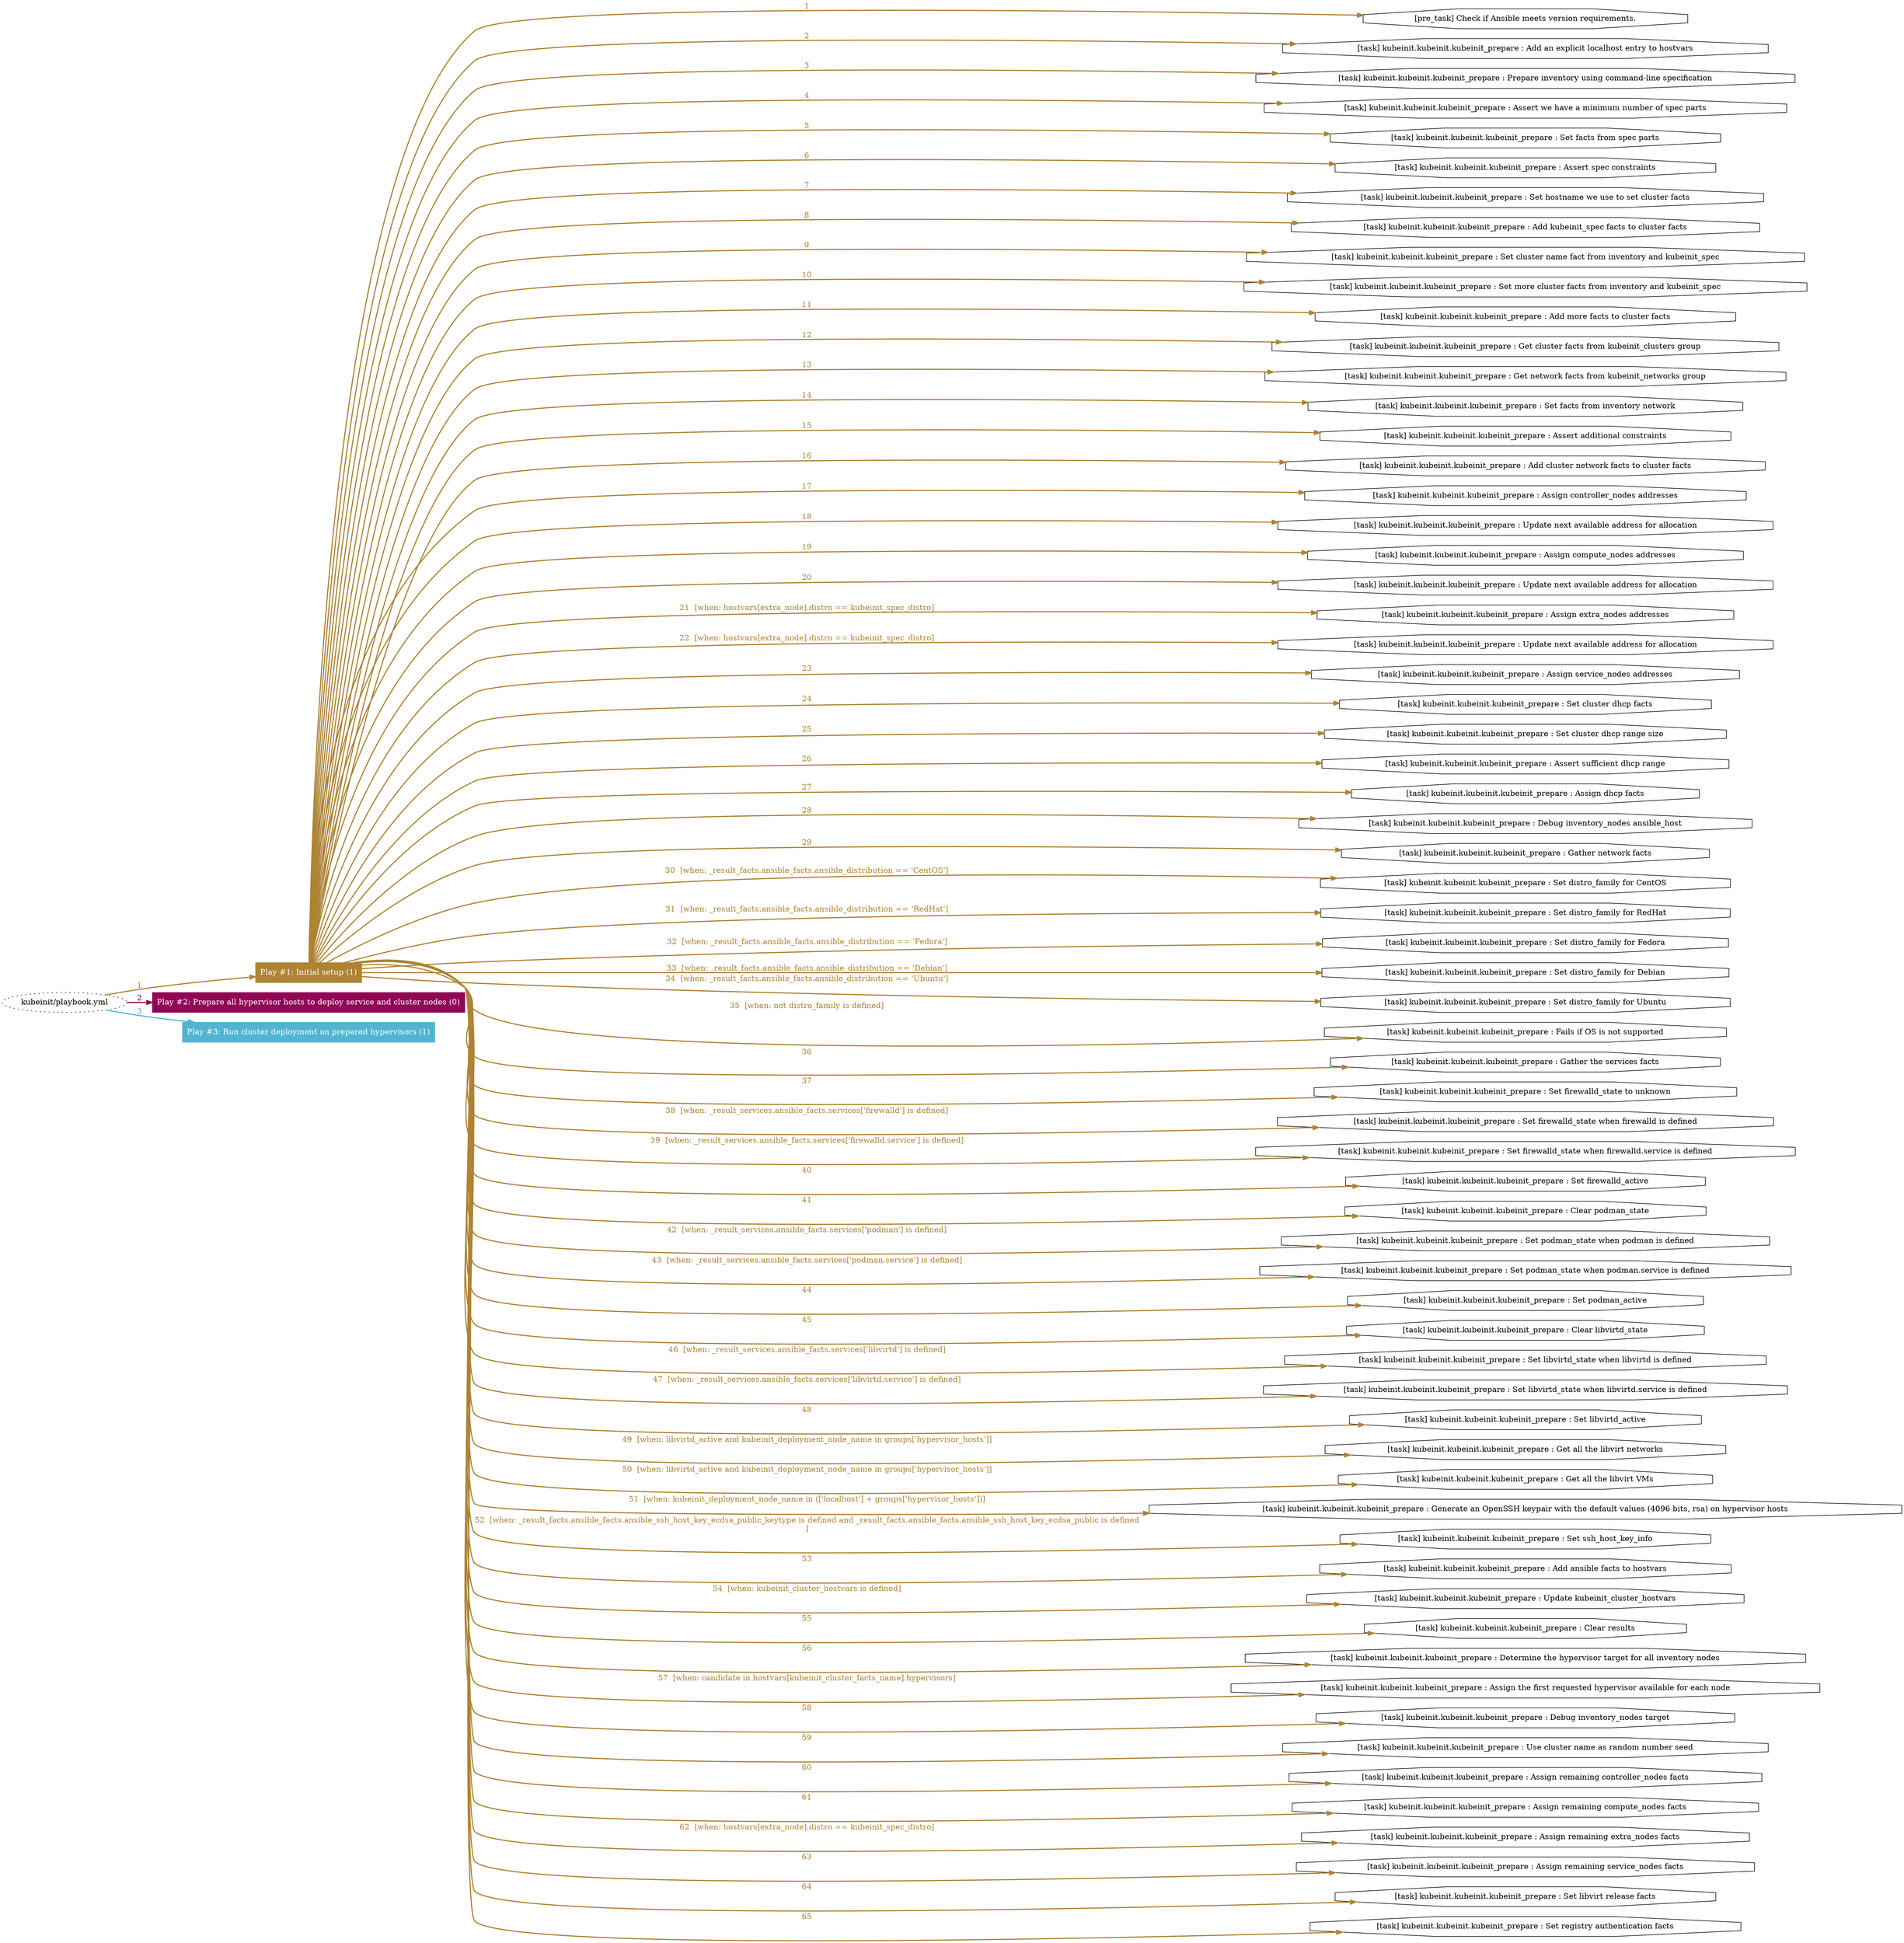 digraph "kubeinit/playbook.yml "{
	graph [concentrate=true ordering=in rankdir=LR ratio=fill]
	edge [esep=5 sep=10]
	"kubeinit/playbook.yml" [id=root_node style=dotted]
	subgraph "Play #1: Initial setup (1) "{
		"Play #1: Initial setup (1)" [color="#ad8334" fontcolor="#ffffff" id="play_a1ff34c7-f272-4f22-a193-5508afc4cf0c" shape=box style=filled tooltip=localhost]
		"kubeinit/playbook.yml" -> "Play #1: Initial setup (1)" [label=1 color="#ad8334" fontcolor="#ad8334" id="edge_2052c99d-043f-48ff-98ee-3a214a84bb7b" style=bold]
		"pre_task_dd63a558-b115-4619-95d0-913a9d6e4dfc" [label="[pre_task] Check if Ansible meets version requirements." id="pre_task_dd63a558-b115-4619-95d0-913a9d6e4dfc" shape=octagon tooltip="[pre_task] Check if Ansible meets version requirements."]
		"Play #1: Initial setup (1)" -> "pre_task_dd63a558-b115-4619-95d0-913a9d6e4dfc" [label=1 color="#ad8334" fontcolor="#ad8334" id="edge_0da5b4ea-8392-4022-ad3d-98a2c131dcb5" style=bold]
		"task_9ebe8c6c-d4e6-40e6-b797-d7724aa2fc0a" [label="[task] kubeinit.kubeinit.kubeinit_prepare : Add an explicit localhost entry to hostvars" id="task_9ebe8c6c-d4e6-40e6-b797-d7724aa2fc0a" shape=octagon tooltip="[task] kubeinit.kubeinit.kubeinit_prepare : Add an explicit localhost entry to hostvars"]
		"Play #1: Initial setup (1)" -> "task_9ebe8c6c-d4e6-40e6-b797-d7724aa2fc0a" [label=2 color="#ad8334" fontcolor="#ad8334" id="edge_65e711ca-3145-4a19-95a1-6466677048e2" style=bold]
		"task_d04bdd7c-016c-412d-9f19-bd93e1525ab6" [label="[task] kubeinit.kubeinit.kubeinit_prepare : Prepare inventory using command-line specification" id="task_d04bdd7c-016c-412d-9f19-bd93e1525ab6" shape=octagon tooltip="[task] kubeinit.kubeinit.kubeinit_prepare : Prepare inventory using command-line specification"]
		"Play #1: Initial setup (1)" -> "task_d04bdd7c-016c-412d-9f19-bd93e1525ab6" [label=3 color="#ad8334" fontcolor="#ad8334" id="edge_b76e4058-514a-4c94-9d80-889ffddc9e74" style=bold]
		"task_ac2b2ffa-3d9f-48cc-90d2-5ba1283f2f23" [label="[task] kubeinit.kubeinit.kubeinit_prepare : Assert we have a minimum number of spec parts" id="task_ac2b2ffa-3d9f-48cc-90d2-5ba1283f2f23" shape=octagon tooltip="[task] kubeinit.kubeinit.kubeinit_prepare : Assert we have a minimum number of spec parts"]
		"Play #1: Initial setup (1)" -> "task_ac2b2ffa-3d9f-48cc-90d2-5ba1283f2f23" [label=4 color="#ad8334" fontcolor="#ad8334" id="edge_e82b22bb-16e2-4ef1-bc9d-c79afad90118" style=bold]
		"task_b41c4bb0-a76c-487f-8797-b72a482b8f91" [label="[task] kubeinit.kubeinit.kubeinit_prepare : Set facts from spec parts" id="task_b41c4bb0-a76c-487f-8797-b72a482b8f91" shape=octagon tooltip="[task] kubeinit.kubeinit.kubeinit_prepare : Set facts from spec parts"]
		"Play #1: Initial setup (1)" -> "task_b41c4bb0-a76c-487f-8797-b72a482b8f91" [label=5 color="#ad8334" fontcolor="#ad8334" id="edge_eb14dbc9-26ad-432b-b6b0-f6139ff6f614" style=bold]
		"task_44ba7fc5-8b7b-4359-b3c0-8160d180c239" [label="[task] kubeinit.kubeinit.kubeinit_prepare : Assert spec constraints" id="task_44ba7fc5-8b7b-4359-b3c0-8160d180c239" shape=octagon tooltip="[task] kubeinit.kubeinit.kubeinit_prepare : Assert spec constraints"]
		"Play #1: Initial setup (1)" -> "task_44ba7fc5-8b7b-4359-b3c0-8160d180c239" [label=6 color="#ad8334" fontcolor="#ad8334" id="edge_4b4e79dc-ec8d-4c48-bd0e-120ceaa8ca87" style=bold]
		"task_a887b012-f7a8-4908-a7b7-cdc6b77ead1e" [label="[task] kubeinit.kubeinit.kubeinit_prepare : Set hostname we use to set cluster facts" id="task_a887b012-f7a8-4908-a7b7-cdc6b77ead1e" shape=octagon tooltip="[task] kubeinit.kubeinit.kubeinit_prepare : Set hostname we use to set cluster facts"]
		"Play #1: Initial setup (1)" -> "task_a887b012-f7a8-4908-a7b7-cdc6b77ead1e" [label=7 color="#ad8334" fontcolor="#ad8334" id="edge_bd457bd0-0539-4584-bf27-53ea4a05821a" style=bold]
		"task_0141116a-ee1c-4a0a-8c10-15eaa933b78c" [label="[task] kubeinit.kubeinit.kubeinit_prepare : Add kubeinit_spec facts to cluster facts" id="task_0141116a-ee1c-4a0a-8c10-15eaa933b78c" shape=octagon tooltip="[task] kubeinit.kubeinit.kubeinit_prepare : Add kubeinit_spec facts to cluster facts"]
		"Play #1: Initial setup (1)" -> "task_0141116a-ee1c-4a0a-8c10-15eaa933b78c" [label=8 color="#ad8334" fontcolor="#ad8334" id="edge_cefa1a57-3e16-475e-8894-15b5e4d9d762" style=bold]
		"task_3e7f830f-73f9-4bd0-8016-2926837ecd0b" [label="[task] kubeinit.kubeinit.kubeinit_prepare : Set cluster name fact from inventory and kubeinit_spec" id="task_3e7f830f-73f9-4bd0-8016-2926837ecd0b" shape=octagon tooltip="[task] kubeinit.kubeinit.kubeinit_prepare : Set cluster name fact from inventory and kubeinit_spec"]
		"Play #1: Initial setup (1)" -> "task_3e7f830f-73f9-4bd0-8016-2926837ecd0b" [label=9 color="#ad8334" fontcolor="#ad8334" id="edge_19f5630f-e688-4806-a7cb-90075907df1e" style=bold]
		"task_298897d9-705f-4735-b847-35334b6363da" [label="[task] kubeinit.kubeinit.kubeinit_prepare : Set more cluster facts from inventory and kubeinit_spec" id="task_298897d9-705f-4735-b847-35334b6363da" shape=octagon tooltip="[task] kubeinit.kubeinit.kubeinit_prepare : Set more cluster facts from inventory and kubeinit_spec"]
		"Play #1: Initial setup (1)" -> "task_298897d9-705f-4735-b847-35334b6363da" [label=10 color="#ad8334" fontcolor="#ad8334" id="edge_1358d743-170a-4f5c-82e3-d4beeddee600" style=bold]
		"task_dff6df59-abe4-4c38-9b0e-a01febcf13e4" [label="[task] kubeinit.kubeinit.kubeinit_prepare : Add more facts to cluster facts" id="task_dff6df59-abe4-4c38-9b0e-a01febcf13e4" shape=octagon tooltip="[task] kubeinit.kubeinit.kubeinit_prepare : Add more facts to cluster facts"]
		"Play #1: Initial setup (1)" -> "task_dff6df59-abe4-4c38-9b0e-a01febcf13e4" [label=11 color="#ad8334" fontcolor="#ad8334" id="edge_511c790c-51de-449c-9a43-9f08edc6fee6" style=bold]
		"task_257a2d4a-3d19-47e9-86f3-d10edb9a2644" [label="[task] kubeinit.kubeinit.kubeinit_prepare : Get cluster facts from kubeinit_clusters group" id="task_257a2d4a-3d19-47e9-86f3-d10edb9a2644" shape=octagon tooltip="[task] kubeinit.kubeinit.kubeinit_prepare : Get cluster facts from kubeinit_clusters group"]
		"Play #1: Initial setup (1)" -> "task_257a2d4a-3d19-47e9-86f3-d10edb9a2644" [label=12 color="#ad8334" fontcolor="#ad8334" id="edge_357fb0ee-3283-4f18-8a09-5419eb873ae3" style=bold]
		"task_3ca9f4a8-38c8-4a26-a7ea-fb508eb9f3e8" [label="[task] kubeinit.kubeinit.kubeinit_prepare : Get network facts from kubeinit_networks group" id="task_3ca9f4a8-38c8-4a26-a7ea-fb508eb9f3e8" shape=octagon tooltip="[task] kubeinit.kubeinit.kubeinit_prepare : Get network facts from kubeinit_networks group"]
		"Play #1: Initial setup (1)" -> "task_3ca9f4a8-38c8-4a26-a7ea-fb508eb9f3e8" [label=13 color="#ad8334" fontcolor="#ad8334" id="edge_384d1809-43f4-40ac-8702-7316246cbf76" style=bold]
		"task_96cb3d8c-b642-4eb4-9d77-b68cbf110c45" [label="[task] kubeinit.kubeinit.kubeinit_prepare : Set facts from inventory network" id="task_96cb3d8c-b642-4eb4-9d77-b68cbf110c45" shape=octagon tooltip="[task] kubeinit.kubeinit.kubeinit_prepare : Set facts from inventory network"]
		"Play #1: Initial setup (1)" -> "task_96cb3d8c-b642-4eb4-9d77-b68cbf110c45" [label=14 color="#ad8334" fontcolor="#ad8334" id="edge_116db4be-7337-46ed-a655-b768c5282e82" style=bold]
		"task_64a0fbc3-ce06-440c-a5e9-d6adf696189f" [label="[task] kubeinit.kubeinit.kubeinit_prepare : Assert additional constraints" id="task_64a0fbc3-ce06-440c-a5e9-d6adf696189f" shape=octagon tooltip="[task] kubeinit.kubeinit.kubeinit_prepare : Assert additional constraints"]
		"Play #1: Initial setup (1)" -> "task_64a0fbc3-ce06-440c-a5e9-d6adf696189f" [label=15 color="#ad8334" fontcolor="#ad8334" id="edge_a487a1e0-1ec4-4a70-a403-ae4a0af02264" style=bold]
		"task_f19780d7-6a15-4e99-bf8a-4c7ac86e595f" [label="[task] kubeinit.kubeinit.kubeinit_prepare : Add cluster network facts to cluster facts" id="task_f19780d7-6a15-4e99-bf8a-4c7ac86e595f" shape=octagon tooltip="[task] kubeinit.kubeinit.kubeinit_prepare : Add cluster network facts to cluster facts"]
		"Play #1: Initial setup (1)" -> "task_f19780d7-6a15-4e99-bf8a-4c7ac86e595f" [label=16 color="#ad8334" fontcolor="#ad8334" id="edge_1487cd3a-a439-4722-af7f-1f618371119b" style=bold]
		"task_64aa61b8-2152-4a6c-9e12-69471da90ad3" [label="[task] kubeinit.kubeinit.kubeinit_prepare : Assign controller_nodes addresses" id="task_64aa61b8-2152-4a6c-9e12-69471da90ad3" shape=octagon tooltip="[task] kubeinit.kubeinit.kubeinit_prepare : Assign controller_nodes addresses"]
		"Play #1: Initial setup (1)" -> "task_64aa61b8-2152-4a6c-9e12-69471da90ad3" [label=17 color="#ad8334" fontcolor="#ad8334" id="edge_1db9c9c3-06c7-4219-909d-000da98a61be" style=bold]
		"task_8cbcb3e4-1d4d-4a04-b206-34db656f3515" [label="[task] kubeinit.kubeinit.kubeinit_prepare : Update next available address for allocation" id="task_8cbcb3e4-1d4d-4a04-b206-34db656f3515" shape=octagon tooltip="[task] kubeinit.kubeinit.kubeinit_prepare : Update next available address for allocation"]
		"Play #1: Initial setup (1)" -> "task_8cbcb3e4-1d4d-4a04-b206-34db656f3515" [label=18 color="#ad8334" fontcolor="#ad8334" id="edge_aa844684-41f3-4bab-88f1-f96a70df16b1" style=bold]
		"task_9c769bc7-2eb5-45bf-af0f-d4f89ed003d3" [label="[task] kubeinit.kubeinit.kubeinit_prepare : Assign compute_nodes addresses" id="task_9c769bc7-2eb5-45bf-af0f-d4f89ed003d3" shape=octagon tooltip="[task] kubeinit.kubeinit.kubeinit_prepare : Assign compute_nodes addresses"]
		"Play #1: Initial setup (1)" -> "task_9c769bc7-2eb5-45bf-af0f-d4f89ed003d3" [label=19 color="#ad8334" fontcolor="#ad8334" id="edge_6d11f9a8-e89e-44c5-bf36-131cae83c13e" style=bold]
		"task_01c7a491-78fd-44c1-893c-9c319ddb94ca" [label="[task] kubeinit.kubeinit.kubeinit_prepare : Update next available address for allocation" id="task_01c7a491-78fd-44c1-893c-9c319ddb94ca" shape=octagon tooltip="[task] kubeinit.kubeinit.kubeinit_prepare : Update next available address for allocation"]
		"Play #1: Initial setup (1)" -> "task_01c7a491-78fd-44c1-893c-9c319ddb94ca" [label=20 color="#ad8334" fontcolor="#ad8334" id="edge_58f26f67-ba18-407b-98af-f22f4af83a8c" style=bold]
		"task_a61f3197-ee5b-4dce-a6ef-8a231e24c2a7" [label="[task] kubeinit.kubeinit.kubeinit_prepare : Assign extra_nodes addresses" id="task_a61f3197-ee5b-4dce-a6ef-8a231e24c2a7" shape=octagon tooltip="[task] kubeinit.kubeinit.kubeinit_prepare : Assign extra_nodes addresses"]
		"Play #1: Initial setup (1)" -> "task_a61f3197-ee5b-4dce-a6ef-8a231e24c2a7" [label="21  [when: hostvars[extra_node].distro == kubeinit_spec_distro]" color="#ad8334" fontcolor="#ad8334" id="edge_925c8c9a-d184-4bfa-80fa-064b7b913d69" style=bold]
		"task_dbc34bc5-580b-4ea6-b2fe-57ba656cf99c" [label="[task] kubeinit.kubeinit.kubeinit_prepare : Update next available address for allocation" id="task_dbc34bc5-580b-4ea6-b2fe-57ba656cf99c" shape=octagon tooltip="[task] kubeinit.kubeinit.kubeinit_prepare : Update next available address for allocation"]
		"Play #1: Initial setup (1)" -> "task_dbc34bc5-580b-4ea6-b2fe-57ba656cf99c" [label="22  [when: hostvars[extra_node].distro == kubeinit_spec_distro]" color="#ad8334" fontcolor="#ad8334" id="edge_7b9cce88-8fda-4cf6-b696-26314d6fd18b" style=bold]
		"task_edc6e98d-32f6-4204-a3ae-ffa54a2ba3f7" [label="[task] kubeinit.kubeinit.kubeinit_prepare : Assign service_nodes addresses" id="task_edc6e98d-32f6-4204-a3ae-ffa54a2ba3f7" shape=octagon tooltip="[task] kubeinit.kubeinit.kubeinit_prepare : Assign service_nodes addresses"]
		"Play #1: Initial setup (1)" -> "task_edc6e98d-32f6-4204-a3ae-ffa54a2ba3f7" [label=23 color="#ad8334" fontcolor="#ad8334" id="edge_acc8c3aa-5399-4d75-bbe6-b90f0591692b" style=bold]
		"task_aaadb01a-df37-4cb2-a7c1-a6736608b27f" [label="[task] kubeinit.kubeinit.kubeinit_prepare : Set cluster dhcp facts" id="task_aaadb01a-df37-4cb2-a7c1-a6736608b27f" shape=octagon tooltip="[task] kubeinit.kubeinit.kubeinit_prepare : Set cluster dhcp facts"]
		"Play #1: Initial setup (1)" -> "task_aaadb01a-df37-4cb2-a7c1-a6736608b27f" [label=24 color="#ad8334" fontcolor="#ad8334" id="edge_0219386b-4d8a-4dc0-9225-4b9297e7d247" style=bold]
		"task_f89c760c-73be-4576-9246-41589e44ec24" [label="[task] kubeinit.kubeinit.kubeinit_prepare : Set cluster dhcp range size" id="task_f89c760c-73be-4576-9246-41589e44ec24" shape=octagon tooltip="[task] kubeinit.kubeinit.kubeinit_prepare : Set cluster dhcp range size"]
		"Play #1: Initial setup (1)" -> "task_f89c760c-73be-4576-9246-41589e44ec24" [label=25 color="#ad8334" fontcolor="#ad8334" id="edge_abd1fd36-0f9c-4c9e-835d-bd9e96696763" style=bold]
		"task_5f52c0b0-c885-4ed3-9f58-da35e557d13e" [label="[task] kubeinit.kubeinit.kubeinit_prepare : Assert sufficient dhcp range" id="task_5f52c0b0-c885-4ed3-9f58-da35e557d13e" shape=octagon tooltip="[task] kubeinit.kubeinit.kubeinit_prepare : Assert sufficient dhcp range"]
		"Play #1: Initial setup (1)" -> "task_5f52c0b0-c885-4ed3-9f58-da35e557d13e" [label=26 color="#ad8334" fontcolor="#ad8334" id="edge_2fec0102-1e31-4186-b87c-5976bf1933a2" style=bold]
		"task_b118773e-8a8d-41d5-acc1-0fd54bb5ccd2" [label="[task] kubeinit.kubeinit.kubeinit_prepare : Assign dhcp facts" id="task_b118773e-8a8d-41d5-acc1-0fd54bb5ccd2" shape=octagon tooltip="[task] kubeinit.kubeinit.kubeinit_prepare : Assign dhcp facts"]
		"Play #1: Initial setup (1)" -> "task_b118773e-8a8d-41d5-acc1-0fd54bb5ccd2" [label=27 color="#ad8334" fontcolor="#ad8334" id="edge_a008c267-b492-4e44-a630-2e8dd1d99186" style=bold]
		"task_e6462e39-a75e-4e6b-b626-b1178b6dad31" [label="[task] kubeinit.kubeinit.kubeinit_prepare : Debug inventory_nodes ansible_host" id="task_e6462e39-a75e-4e6b-b626-b1178b6dad31" shape=octagon tooltip="[task] kubeinit.kubeinit.kubeinit_prepare : Debug inventory_nodes ansible_host"]
		"Play #1: Initial setup (1)" -> "task_e6462e39-a75e-4e6b-b626-b1178b6dad31" [label=28 color="#ad8334" fontcolor="#ad8334" id="edge_ff160360-2bc2-4a6e-ad64-c41d47b619e3" style=bold]
		"task_6a6a8321-f808-4bec-91c2-54ee1e067002" [label="[task] kubeinit.kubeinit.kubeinit_prepare : Gather network facts" id="task_6a6a8321-f808-4bec-91c2-54ee1e067002" shape=octagon tooltip="[task] kubeinit.kubeinit.kubeinit_prepare : Gather network facts"]
		"Play #1: Initial setup (1)" -> "task_6a6a8321-f808-4bec-91c2-54ee1e067002" [label=29 color="#ad8334" fontcolor="#ad8334" id="edge_223c0c16-b6ca-4f5e-989d-734be7c9df82" style=bold]
		"task_57e03819-9ac6-4b22-aa1c-45c0c197a60f" [label="[task] kubeinit.kubeinit.kubeinit_prepare : Set distro_family for CentOS" id="task_57e03819-9ac6-4b22-aa1c-45c0c197a60f" shape=octagon tooltip="[task] kubeinit.kubeinit.kubeinit_prepare : Set distro_family for CentOS"]
		"Play #1: Initial setup (1)" -> "task_57e03819-9ac6-4b22-aa1c-45c0c197a60f" [label="30  [when: _result_facts.ansible_facts.ansible_distribution == 'CentOS']" color="#ad8334" fontcolor="#ad8334" id="edge_e4e21b1a-e436-4b3d-8d92-62670569dcbf" style=bold]
		"task_9b8a0a95-4016-423a-b1f4-61cf6ac8c3d6" [label="[task] kubeinit.kubeinit.kubeinit_prepare : Set distro_family for RedHat" id="task_9b8a0a95-4016-423a-b1f4-61cf6ac8c3d6" shape=octagon tooltip="[task] kubeinit.kubeinit.kubeinit_prepare : Set distro_family for RedHat"]
		"Play #1: Initial setup (1)" -> "task_9b8a0a95-4016-423a-b1f4-61cf6ac8c3d6" [label="31  [when: _result_facts.ansible_facts.ansible_distribution == 'RedHat']" color="#ad8334" fontcolor="#ad8334" id="edge_388faaa1-6d2a-448d-a1f0-334d5117478f" style=bold]
		"task_b5450deb-e90d-44c4-aaaf-b5c4586053fa" [label="[task] kubeinit.kubeinit.kubeinit_prepare : Set distro_family for Fedora" id="task_b5450deb-e90d-44c4-aaaf-b5c4586053fa" shape=octagon tooltip="[task] kubeinit.kubeinit.kubeinit_prepare : Set distro_family for Fedora"]
		"Play #1: Initial setup (1)" -> "task_b5450deb-e90d-44c4-aaaf-b5c4586053fa" [label="32  [when: _result_facts.ansible_facts.ansible_distribution == 'Fedora']" color="#ad8334" fontcolor="#ad8334" id="edge_06e0d316-e967-4be7-a299-b6046b8e58f5" style=bold]
		"task_7e06af1b-3970-4f32-a8d3-3890cf9ed213" [label="[task] kubeinit.kubeinit.kubeinit_prepare : Set distro_family for Debian" id="task_7e06af1b-3970-4f32-a8d3-3890cf9ed213" shape=octagon tooltip="[task] kubeinit.kubeinit.kubeinit_prepare : Set distro_family for Debian"]
		"Play #1: Initial setup (1)" -> "task_7e06af1b-3970-4f32-a8d3-3890cf9ed213" [label="33  [when: _result_facts.ansible_facts.ansible_distribution == 'Debian']" color="#ad8334" fontcolor="#ad8334" id="edge_1c162d88-ccfc-4fef-b76b-c968c4d7a198" style=bold]
		"task_da4bb137-5810-42b1-ba45-d86b861720e5" [label="[task] kubeinit.kubeinit.kubeinit_prepare : Set distro_family for Ubuntu" id="task_da4bb137-5810-42b1-ba45-d86b861720e5" shape=octagon tooltip="[task] kubeinit.kubeinit.kubeinit_prepare : Set distro_family for Ubuntu"]
		"Play #1: Initial setup (1)" -> "task_da4bb137-5810-42b1-ba45-d86b861720e5" [label="34  [when: _result_facts.ansible_facts.ansible_distribution == 'Ubuntu']" color="#ad8334" fontcolor="#ad8334" id="edge_90cc8e23-83a7-49b8-97b8-7a24fd5032ff" style=bold]
		"task_7e035dc6-bacd-4589-9e93-d1823a5f17cd" [label="[task] kubeinit.kubeinit.kubeinit_prepare : Fails if OS is not supported" id="task_7e035dc6-bacd-4589-9e93-d1823a5f17cd" shape=octagon tooltip="[task] kubeinit.kubeinit.kubeinit_prepare : Fails if OS is not supported"]
		"Play #1: Initial setup (1)" -> "task_7e035dc6-bacd-4589-9e93-d1823a5f17cd" [label="35  [when: not distro_family is defined]" color="#ad8334" fontcolor="#ad8334" id="edge_7c26db28-ff41-4d2f-af6d-1b92e8be468b" style=bold]
		"task_f08f6cdc-af2a-4c7b-897b-1e6c32bef254" [label="[task] kubeinit.kubeinit.kubeinit_prepare : Gather the services facts" id="task_f08f6cdc-af2a-4c7b-897b-1e6c32bef254" shape=octagon tooltip="[task] kubeinit.kubeinit.kubeinit_prepare : Gather the services facts"]
		"Play #1: Initial setup (1)" -> "task_f08f6cdc-af2a-4c7b-897b-1e6c32bef254" [label=36 color="#ad8334" fontcolor="#ad8334" id="edge_8bb71f12-b856-4a3f-ab7e-a8cbd4d85b80" style=bold]
		"task_53fc0831-8c8d-4aef-b8dc-22aa0f0a8f13" [label="[task] kubeinit.kubeinit.kubeinit_prepare : Set firewalld_state to unknown" id="task_53fc0831-8c8d-4aef-b8dc-22aa0f0a8f13" shape=octagon tooltip="[task] kubeinit.kubeinit.kubeinit_prepare : Set firewalld_state to unknown"]
		"Play #1: Initial setup (1)" -> "task_53fc0831-8c8d-4aef-b8dc-22aa0f0a8f13" [label=37 color="#ad8334" fontcolor="#ad8334" id="edge_893ebd5b-cb35-4fc3-9e5f-41ecb7d5f631" style=bold]
		"task_35b4f507-b753-422c-8217-ac0eac68370a" [label="[task] kubeinit.kubeinit.kubeinit_prepare : Set firewalld_state when firewalld is defined" id="task_35b4f507-b753-422c-8217-ac0eac68370a" shape=octagon tooltip="[task] kubeinit.kubeinit.kubeinit_prepare : Set firewalld_state when firewalld is defined"]
		"Play #1: Initial setup (1)" -> "task_35b4f507-b753-422c-8217-ac0eac68370a" [label="38  [when: _result_services.ansible_facts.services['firewalld'] is defined]" color="#ad8334" fontcolor="#ad8334" id="edge_6a7ed077-7b9c-4403-8d85-321fc0a82d93" style=bold]
		"task_d272d053-cc21-4e8f-bc53-cb9e02000cf7" [label="[task] kubeinit.kubeinit.kubeinit_prepare : Set firewalld_state when firewalld.service is defined" id="task_d272d053-cc21-4e8f-bc53-cb9e02000cf7" shape=octagon tooltip="[task] kubeinit.kubeinit.kubeinit_prepare : Set firewalld_state when firewalld.service is defined"]
		"Play #1: Initial setup (1)" -> "task_d272d053-cc21-4e8f-bc53-cb9e02000cf7" [label="39  [when: _result_services.ansible_facts.services['firewalld.service'] is defined]" color="#ad8334" fontcolor="#ad8334" id="edge_286fcccb-2d71-4e32-b596-146ab3160f25" style=bold]
		"task_fe534fc6-4501-4e8d-972e-a47c3f0c760c" [label="[task] kubeinit.kubeinit.kubeinit_prepare : Set firewalld_active" id="task_fe534fc6-4501-4e8d-972e-a47c3f0c760c" shape=octagon tooltip="[task] kubeinit.kubeinit.kubeinit_prepare : Set firewalld_active"]
		"Play #1: Initial setup (1)" -> "task_fe534fc6-4501-4e8d-972e-a47c3f0c760c" [label=40 color="#ad8334" fontcolor="#ad8334" id="edge_28a01bb1-76b3-4d41-bec4-f3f11870e942" style=bold]
		"task_f5afb003-ced7-4090-a63b-9a769da924b7" [label="[task] kubeinit.kubeinit.kubeinit_prepare : Clear podman_state" id="task_f5afb003-ced7-4090-a63b-9a769da924b7" shape=octagon tooltip="[task] kubeinit.kubeinit.kubeinit_prepare : Clear podman_state"]
		"Play #1: Initial setup (1)" -> "task_f5afb003-ced7-4090-a63b-9a769da924b7" [label=41 color="#ad8334" fontcolor="#ad8334" id="edge_f9d4a235-cf18-4980-947a-349e1a269942" style=bold]
		"task_7abc2051-28ee-41b2-ad7a-070546f2e9a2" [label="[task] kubeinit.kubeinit.kubeinit_prepare : Set podman_state when podman is defined" id="task_7abc2051-28ee-41b2-ad7a-070546f2e9a2" shape=octagon tooltip="[task] kubeinit.kubeinit.kubeinit_prepare : Set podman_state when podman is defined"]
		"Play #1: Initial setup (1)" -> "task_7abc2051-28ee-41b2-ad7a-070546f2e9a2" [label="42  [when: _result_services.ansible_facts.services['podman'] is defined]" color="#ad8334" fontcolor="#ad8334" id="edge_fd402e58-f169-4cb9-8865-ab1ea7230350" style=bold]
		"task_c2b75c8c-acfc-4a69-af7c-36ce54d384f7" [label="[task] kubeinit.kubeinit.kubeinit_prepare : Set podman_state when podman.service is defined" id="task_c2b75c8c-acfc-4a69-af7c-36ce54d384f7" shape=octagon tooltip="[task] kubeinit.kubeinit.kubeinit_prepare : Set podman_state when podman.service is defined"]
		"Play #1: Initial setup (1)" -> "task_c2b75c8c-acfc-4a69-af7c-36ce54d384f7" [label="43  [when: _result_services.ansible_facts.services['podman.service'] is defined]" color="#ad8334" fontcolor="#ad8334" id="edge_bc5e3b3f-1745-4d50-b6a9-80988086e429" style=bold]
		"task_11cb56be-a6c0-409e-b3b2-2165a5a92193" [label="[task] kubeinit.kubeinit.kubeinit_prepare : Set podman_active" id="task_11cb56be-a6c0-409e-b3b2-2165a5a92193" shape=octagon tooltip="[task] kubeinit.kubeinit.kubeinit_prepare : Set podman_active"]
		"Play #1: Initial setup (1)" -> "task_11cb56be-a6c0-409e-b3b2-2165a5a92193" [label=44 color="#ad8334" fontcolor="#ad8334" id="edge_52a8c47f-3bdb-4ffe-888d-71d40da7368e" style=bold]
		"task_dcffed1c-222c-448f-93f4-2e692a537bb8" [label="[task] kubeinit.kubeinit.kubeinit_prepare : Clear libvirtd_state" id="task_dcffed1c-222c-448f-93f4-2e692a537bb8" shape=octagon tooltip="[task] kubeinit.kubeinit.kubeinit_prepare : Clear libvirtd_state"]
		"Play #1: Initial setup (1)" -> "task_dcffed1c-222c-448f-93f4-2e692a537bb8" [label=45 color="#ad8334" fontcolor="#ad8334" id="edge_622ad9c1-0549-4d13-9394-ba47e17c74bf" style=bold]
		"task_38e5e9b8-8a80-446b-942f-1722f3c3fd61" [label="[task] kubeinit.kubeinit.kubeinit_prepare : Set libvirtd_state when libvirtd is defined" id="task_38e5e9b8-8a80-446b-942f-1722f3c3fd61" shape=octagon tooltip="[task] kubeinit.kubeinit.kubeinit_prepare : Set libvirtd_state when libvirtd is defined"]
		"Play #1: Initial setup (1)" -> "task_38e5e9b8-8a80-446b-942f-1722f3c3fd61" [label="46  [when: _result_services.ansible_facts.services['libvirtd'] is defined]" color="#ad8334" fontcolor="#ad8334" id="edge_0a97543f-f1a3-4bfa-8cf1-1b6ed5223859" style=bold]
		"task_bb2a669a-7b2d-4fe9-93b8-de3ad34ffaf0" [label="[task] kubeinit.kubeinit.kubeinit_prepare : Set libvirtd_state when libvirtd.service is defined" id="task_bb2a669a-7b2d-4fe9-93b8-de3ad34ffaf0" shape=octagon tooltip="[task] kubeinit.kubeinit.kubeinit_prepare : Set libvirtd_state when libvirtd.service is defined"]
		"Play #1: Initial setup (1)" -> "task_bb2a669a-7b2d-4fe9-93b8-de3ad34ffaf0" [label="47  [when: _result_services.ansible_facts.services['libvirtd.service'] is defined]" color="#ad8334" fontcolor="#ad8334" id="edge_79cb5a88-1f5a-4589-af83-b9c1b6b7845f" style=bold]
		"task_699a6b28-b223-4868-bb2a-10164c411879" [label="[task] kubeinit.kubeinit.kubeinit_prepare : Set libvirtd_active" id="task_699a6b28-b223-4868-bb2a-10164c411879" shape=octagon tooltip="[task] kubeinit.kubeinit.kubeinit_prepare : Set libvirtd_active"]
		"Play #1: Initial setup (1)" -> "task_699a6b28-b223-4868-bb2a-10164c411879" [label=48 color="#ad8334" fontcolor="#ad8334" id="edge_d5492927-12fe-44c1-bc2a-72f607d0b534" style=bold]
		"task_da196307-239a-4086-bfb4-9fd16bf1e248" [label="[task] kubeinit.kubeinit.kubeinit_prepare : Get all the libvirt networks" id="task_da196307-239a-4086-bfb4-9fd16bf1e248" shape=octagon tooltip="[task] kubeinit.kubeinit.kubeinit_prepare : Get all the libvirt networks"]
		"Play #1: Initial setup (1)" -> "task_da196307-239a-4086-bfb4-9fd16bf1e248" [label="49  [when: libvirtd_active and kubeinit_deployment_node_name in groups['hypervisor_hosts']]" color="#ad8334" fontcolor="#ad8334" id="edge_7048a9fc-c11e-489e-b502-4f6a95b6136c" style=bold]
		"task_afe7120b-448c-4861-994f-b4bba840a338" [label="[task] kubeinit.kubeinit.kubeinit_prepare : Get all the libvirt VMs" id="task_afe7120b-448c-4861-994f-b4bba840a338" shape=octagon tooltip="[task] kubeinit.kubeinit.kubeinit_prepare : Get all the libvirt VMs"]
		"Play #1: Initial setup (1)" -> "task_afe7120b-448c-4861-994f-b4bba840a338" [label="50  [when: libvirtd_active and kubeinit_deployment_node_name in groups['hypervisor_hosts']]" color="#ad8334" fontcolor="#ad8334" id="edge_f2ea8687-ab5c-4b00-b081-f54d78eb5089" style=bold]
		"task_8cea91dd-a812-4f28-9639-a11f6f8e36c0" [label="[task] kubeinit.kubeinit.kubeinit_prepare : Generate an OpenSSH keypair with the default values (4096 bits, rsa) on hypervisor hosts" id="task_8cea91dd-a812-4f28-9639-a11f6f8e36c0" shape=octagon tooltip="[task] kubeinit.kubeinit.kubeinit_prepare : Generate an OpenSSH keypair with the default values (4096 bits, rsa) on hypervisor hosts"]
		"Play #1: Initial setup (1)" -> "task_8cea91dd-a812-4f28-9639-a11f6f8e36c0" [label="51  [when: kubeinit_deployment_node_name in (['localhost'] + groups['hypervisor_hosts'])]" color="#ad8334" fontcolor="#ad8334" id="edge_98079a5c-3a2a-478f-8fbb-94804fdcb607" style=bold]
		"task_f284a2bd-9ee9-4b46-93ae-bc91c7784160" [label="[task] kubeinit.kubeinit.kubeinit_prepare : Set ssh_host_key_info" id="task_f284a2bd-9ee9-4b46-93ae-bc91c7784160" shape=octagon tooltip="[task] kubeinit.kubeinit.kubeinit_prepare : Set ssh_host_key_info"]
		"Play #1: Initial setup (1)" -> "task_f284a2bd-9ee9-4b46-93ae-bc91c7784160" [label="52  [when: _result_facts.ansible_facts.ansible_ssh_host_key_ecdsa_public_keytype is defined and _result_facts.ansible_facts.ansible_ssh_host_key_ecdsa_public is defined
]" color="#ad8334" fontcolor="#ad8334" id="edge_f5d8b692-bd8f-490d-9531-10e2fa0dcbc5" style=bold]
		"task_26672a9a-7010-4b2f-b4c8-f514a27aef43" [label="[task] kubeinit.kubeinit.kubeinit_prepare : Add ansible facts to hostvars" id="task_26672a9a-7010-4b2f-b4c8-f514a27aef43" shape=octagon tooltip="[task] kubeinit.kubeinit.kubeinit_prepare : Add ansible facts to hostvars"]
		"Play #1: Initial setup (1)" -> "task_26672a9a-7010-4b2f-b4c8-f514a27aef43" [label=53 color="#ad8334" fontcolor="#ad8334" id="edge_316739d8-c808-46e9-b4b7-9ce7d4154db3" style=bold]
		"task_1ece2da8-5645-4e75-84c3-6165592dde92" [label="[task] kubeinit.kubeinit.kubeinit_prepare : Update kubeinit_cluster_hostvars" id="task_1ece2da8-5645-4e75-84c3-6165592dde92" shape=octagon tooltip="[task] kubeinit.kubeinit.kubeinit_prepare : Update kubeinit_cluster_hostvars"]
		"Play #1: Initial setup (1)" -> "task_1ece2da8-5645-4e75-84c3-6165592dde92" [label="54  [when: kubeinit_cluster_hostvars is defined]" color="#ad8334" fontcolor="#ad8334" id="edge_755a18dd-831c-4e80-b9bd-a76e9e12eb21" style=bold]
		"task_66e48c36-40f7-49cc-83ab-04a1e0b3e3f1" [label="[task] kubeinit.kubeinit.kubeinit_prepare : Clear results" id="task_66e48c36-40f7-49cc-83ab-04a1e0b3e3f1" shape=octagon tooltip="[task] kubeinit.kubeinit.kubeinit_prepare : Clear results"]
		"Play #1: Initial setup (1)" -> "task_66e48c36-40f7-49cc-83ab-04a1e0b3e3f1" [label=55 color="#ad8334" fontcolor="#ad8334" id="edge_4d23bed5-c132-48ce-acdc-4bdb5dfbe4de" style=bold]
		"task_2004f302-f0db-4b76-8234-d3dcbc413f12" [label="[task] kubeinit.kubeinit.kubeinit_prepare : Determine the hypervisor target for all inventory nodes" id="task_2004f302-f0db-4b76-8234-d3dcbc413f12" shape=octagon tooltip="[task] kubeinit.kubeinit.kubeinit_prepare : Determine the hypervisor target for all inventory nodes"]
		"Play #1: Initial setup (1)" -> "task_2004f302-f0db-4b76-8234-d3dcbc413f12" [label=56 color="#ad8334" fontcolor="#ad8334" id="edge_1d31f3f9-8b0a-4fa8-b80e-ceb07720e47a" style=bold]
		"task_19e6cfcb-d5df-4136-9805-e979c05ddb84" [label="[task] kubeinit.kubeinit.kubeinit_prepare : Assign the first requested hypervisor available for each node" id="task_19e6cfcb-d5df-4136-9805-e979c05ddb84" shape=octagon tooltip="[task] kubeinit.kubeinit.kubeinit_prepare : Assign the first requested hypervisor available for each node"]
		"Play #1: Initial setup (1)" -> "task_19e6cfcb-d5df-4136-9805-e979c05ddb84" [label="57  [when: candidate in hostvars[kubeinit_cluster_facts_name].hypervisors]" color="#ad8334" fontcolor="#ad8334" id="edge_f88ae64e-21b2-414f-8bb6-2d3fbf1518eb" style=bold]
		"task_82bd0dcf-c9fa-4276-a1ff-1a642a2dec49" [label="[task] kubeinit.kubeinit.kubeinit_prepare : Debug inventory_nodes target" id="task_82bd0dcf-c9fa-4276-a1ff-1a642a2dec49" shape=octagon tooltip="[task] kubeinit.kubeinit.kubeinit_prepare : Debug inventory_nodes target"]
		"Play #1: Initial setup (1)" -> "task_82bd0dcf-c9fa-4276-a1ff-1a642a2dec49" [label=58 color="#ad8334" fontcolor="#ad8334" id="edge_b1fbc5aa-3d5b-437e-bd98-67fdadb66e0c" style=bold]
		"task_74901b64-323e-42dd-b83c-fa77b5669cc7" [label="[task] kubeinit.kubeinit.kubeinit_prepare : Use cluster name as random number seed" id="task_74901b64-323e-42dd-b83c-fa77b5669cc7" shape=octagon tooltip="[task] kubeinit.kubeinit.kubeinit_prepare : Use cluster name as random number seed"]
		"Play #1: Initial setup (1)" -> "task_74901b64-323e-42dd-b83c-fa77b5669cc7" [label=59 color="#ad8334" fontcolor="#ad8334" id="edge_70c8b82c-3891-4d27-9c3a-1d6a717ed6ff" style=bold]
		"task_7164832c-82c4-41d9-9042-7ef3e03423a9" [label="[task] kubeinit.kubeinit.kubeinit_prepare : Assign remaining controller_nodes facts" id="task_7164832c-82c4-41d9-9042-7ef3e03423a9" shape=octagon tooltip="[task] kubeinit.kubeinit.kubeinit_prepare : Assign remaining controller_nodes facts"]
		"Play #1: Initial setup (1)" -> "task_7164832c-82c4-41d9-9042-7ef3e03423a9" [label=60 color="#ad8334" fontcolor="#ad8334" id="edge_f520898d-6bf9-409d-85cb-75ef72281bf2" style=bold]
		"task_9d556c71-28cc-496f-878a-f9b00066fed5" [label="[task] kubeinit.kubeinit.kubeinit_prepare : Assign remaining compute_nodes facts" id="task_9d556c71-28cc-496f-878a-f9b00066fed5" shape=octagon tooltip="[task] kubeinit.kubeinit.kubeinit_prepare : Assign remaining compute_nodes facts"]
		"Play #1: Initial setup (1)" -> "task_9d556c71-28cc-496f-878a-f9b00066fed5" [label=61 color="#ad8334" fontcolor="#ad8334" id="edge_fbbbc202-1ea4-4c65-be30-1eb60dd4fe34" style=bold]
		"task_af1464fe-10a9-4b18-b52f-ec81619088ed" [label="[task] kubeinit.kubeinit.kubeinit_prepare : Assign remaining extra_nodes facts" id="task_af1464fe-10a9-4b18-b52f-ec81619088ed" shape=octagon tooltip="[task] kubeinit.kubeinit.kubeinit_prepare : Assign remaining extra_nodes facts"]
		"Play #1: Initial setup (1)" -> "task_af1464fe-10a9-4b18-b52f-ec81619088ed" [label="62  [when: hostvars[extra_node].distro == kubeinit_spec_distro]" color="#ad8334" fontcolor="#ad8334" id="edge_c9623d11-51ce-4afd-8430-c5b73cf09d64" style=bold]
		"task_62638d8b-fd95-4422-92e7-ba607b78cad9" [label="[task] kubeinit.kubeinit.kubeinit_prepare : Assign remaining service_nodes facts" id="task_62638d8b-fd95-4422-92e7-ba607b78cad9" shape=octagon tooltip="[task] kubeinit.kubeinit.kubeinit_prepare : Assign remaining service_nodes facts"]
		"Play #1: Initial setup (1)" -> "task_62638d8b-fd95-4422-92e7-ba607b78cad9" [label=63 color="#ad8334" fontcolor="#ad8334" id="edge_abcc669a-288a-4d65-b0a8-1a7012459136" style=bold]
		"task_c3865f21-38ed-461b-8d9b-0a9c5596b7ff" [label="[task] kubeinit.kubeinit.kubeinit_prepare : Set libvirt release facts" id="task_c3865f21-38ed-461b-8d9b-0a9c5596b7ff" shape=octagon tooltip="[task] kubeinit.kubeinit.kubeinit_prepare : Set libvirt release facts"]
		"Play #1: Initial setup (1)" -> "task_c3865f21-38ed-461b-8d9b-0a9c5596b7ff" [label=64 color="#ad8334" fontcolor="#ad8334" id="edge_e7e355dc-14d1-4933-9b20-2ac010a62c35" style=bold]
		"task_413f7e01-c1f2-49d4-a3c2-be740a372676" [label="[task] kubeinit.kubeinit.kubeinit_prepare : Set registry authentication facts" id="task_413f7e01-c1f2-49d4-a3c2-be740a372676" shape=octagon tooltip="[task] kubeinit.kubeinit.kubeinit_prepare : Set registry authentication facts"]
		"Play #1: Initial setup (1)" -> "task_413f7e01-c1f2-49d4-a3c2-be740a372676" [label=65 color="#ad8334" fontcolor="#ad8334" id="edge_4a7f572f-fab5-4d1d-ac69-da19e80c7faf" style=bold]
	}
	subgraph "Play #2: Prepare all hypervisor hosts to deploy service and cluster nodes (0) "{
		"Play #2: Prepare all hypervisor hosts to deploy service and cluster nodes (0)" [color="#900657" fontcolor="#ffffff" id="play_d4b45ece-02b1-4ba6-a419-beb4beeca3f3" shape=box style=filled tooltip=""]
		"kubeinit/playbook.yml" -> "Play #2: Prepare all hypervisor hosts to deploy service and cluster nodes (0)" [label=2 color="#900657" fontcolor="#900657" id="edge_03a61051-d3b1-4f3b-af14-fed9e0388921" style=bold]
	}
	subgraph "Play #3: Run cluster deployment on prepared hypervisors (1) "{
		"Play #3: Run cluster deployment on prepared hypervisors (1)" [color="#51b5d2" fontcolor="#ffffff" id="play_607ff499-6038-4b7d-b517-1195c204b41d" shape=box style=filled tooltip=localhost]
		"kubeinit/playbook.yml" -> "Play #3: Run cluster deployment on prepared hypervisors (1)" [label=3 color="#51b5d2" fontcolor="#51b5d2" id="edge_b4893f0e-548e-41b9-bf49-7fee836f8573" style=bold]
	}
}
